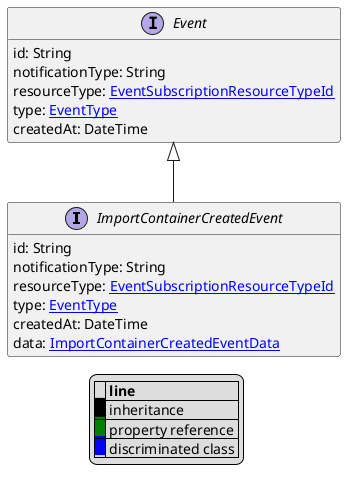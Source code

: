 @startuml

hide empty fields
hide empty methods
legend
|= |= line |
|<back:black>   </back>| inheritance |
|<back:green>   </back>| property reference |
|<back:blue>   </back>| discriminated class |
endlegend
interface ImportContainerCreatedEvent [[ImportContainerCreatedEvent.svg]] extends Event {
    id: String
    notificationType: String
    resourceType: [[EventSubscriptionResourceTypeId.svg EventSubscriptionResourceTypeId]]
    type: [[EventType.svg EventType]]
    createdAt: DateTime
    data: [[ImportContainerCreatedEventData.svg ImportContainerCreatedEventData]]
}
interface Event [[Event.svg]]  {
    id: String
    notificationType: String
    resourceType: [[EventSubscriptionResourceTypeId.svg EventSubscriptionResourceTypeId]]
    type: [[EventType.svg EventType]]
    createdAt: DateTime
}





@enduml
